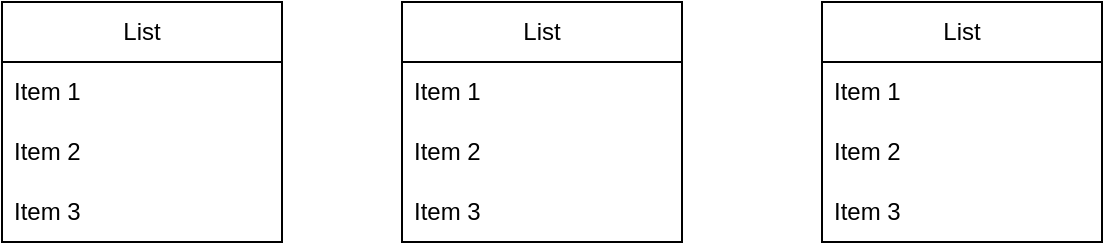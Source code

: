 <mxfile version="20.8.10" type="device"><diagram name="Страница 1" id="gBko60q5Uwo5STv0Pe9m"><mxGraphModel dx="1434" dy="759" grid="1" gridSize="10" guides="1" tooltips="1" connect="1" arrows="1" fold="1" page="1" pageScale="1" pageWidth="827" pageHeight="1169" math="0" shadow="0"><root><mxCell id="0"/><mxCell id="1" parent="0"/><mxCell id="3557GsEXOFc4Pre2co_v-1" value="List" style="swimlane;fontStyle=0;childLayout=stackLayout;horizontal=1;startSize=30;horizontalStack=0;resizeParent=1;resizeParentMax=0;resizeLast=0;collapsible=1;marginBottom=0;whiteSpace=wrap;html=1;" vertex="1" parent="1"><mxGeometry x="110" y="180" width="140" height="120" as="geometry"/></mxCell><mxCell id="3557GsEXOFc4Pre2co_v-2" value="Item 1" style="text;strokeColor=none;fillColor=none;align=left;verticalAlign=middle;spacingLeft=4;spacingRight=4;overflow=hidden;points=[[0,0.5],[1,0.5]];portConstraint=eastwest;rotatable=0;whiteSpace=wrap;html=1;" vertex="1" parent="3557GsEXOFc4Pre2co_v-1"><mxGeometry y="30" width="140" height="30" as="geometry"/></mxCell><mxCell id="3557GsEXOFc4Pre2co_v-3" value="Item 2" style="text;strokeColor=none;fillColor=none;align=left;verticalAlign=middle;spacingLeft=4;spacingRight=4;overflow=hidden;points=[[0,0.5],[1,0.5]];portConstraint=eastwest;rotatable=0;whiteSpace=wrap;html=1;" vertex="1" parent="3557GsEXOFc4Pre2co_v-1"><mxGeometry y="60" width="140" height="30" as="geometry"/></mxCell><mxCell id="3557GsEXOFc4Pre2co_v-4" value="Item 3" style="text;strokeColor=none;fillColor=none;align=left;verticalAlign=middle;spacingLeft=4;spacingRight=4;overflow=hidden;points=[[0,0.5],[1,0.5]];portConstraint=eastwest;rotatable=0;whiteSpace=wrap;html=1;" vertex="1" parent="3557GsEXOFc4Pre2co_v-1"><mxGeometry y="90" width="140" height="30" as="geometry"/></mxCell><mxCell id="3557GsEXOFc4Pre2co_v-5" value="List" style="swimlane;fontStyle=0;childLayout=stackLayout;horizontal=1;startSize=30;horizontalStack=0;resizeParent=1;resizeParentMax=0;resizeLast=0;collapsible=1;marginBottom=0;whiteSpace=wrap;html=1;" vertex="1" parent="1"><mxGeometry x="310" y="180" width="140" height="120" as="geometry"/></mxCell><mxCell id="3557GsEXOFc4Pre2co_v-6" value="Item 1" style="text;strokeColor=none;fillColor=none;align=left;verticalAlign=middle;spacingLeft=4;spacingRight=4;overflow=hidden;points=[[0,0.5],[1,0.5]];portConstraint=eastwest;rotatable=0;whiteSpace=wrap;html=1;" vertex="1" parent="3557GsEXOFc4Pre2co_v-5"><mxGeometry y="30" width="140" height="30" as="geometry"/></mxCell><mxCell id="3557GsEXOFc4Pre2co_v-7" value="Item 2" style="text;strokeColor=none;fillColor=none;align=left;verticalAlign=middle;spacingLeft=4;spacingRight=4;overflow=hidden;points=[[0,0.5],[1,0.5]];portConstraint=eastwest;rotatable=0;whiteSpace=wrap;html=1;" vertex="1" parent="3557GsEXOFc4Pre2co_v-5"><mxGeometry y="60" width="140" height="30" as="geometry"/></mxCell><mxCell id="3557GsEXOFc4Pre2co_v-8" value="Item 3" style="text;strokeColor=none;fillColor=none;align=left;verticalAlign=middle;spacingLeft=4;spacingRight=4;overflow=hidden;points=[[0,0.5],[1,0.5]];portConstraint=eastwest;rotatable=0;whiteSpace=wrap;html=1;" vertex="1" parent="3557GsEXOFc4Pre2co_v-5"><mxGeometry y="90" width="140" height="30" as="geometry"/></mxCell><mxCell id="3557GsEXOFc4Pre2co_v-9" value="List" style="swimlane;fontStyle=0;childLayout=stackLayout;horizontal=1;startSize=30;horizontalStack=0;resizeParent=1;resizeParentMax=0;resizeLast=0;collapsible=1;marginBottom=0;whiteSpace=wrap;html=1;" vertex="1" parent="1"><mxGeometry x="520" y="180" width="140" height="120" as="geometry"/></mxCell><mxCell id="3557GsEXOFc4Pre2co_v-10" value="Item 1" style="text;strokeColor=none;fillColor=none;align=left;verticalAlign=middle;spacingLeft=4;spacingRight=4;overflow=hidden;points=[[0,0.5],[1,0.5]];portConstraint=eastwest;rotatable=0;whiteSpace=wrap;html=1;" vertex="1" parent="3557GsEXOFc4Pre2co_v-9"><mxGeometry y="30" width="140" height="30" as="geometry"/></mxCell><mxCell id="3557GsEXOFc4Pre2co_v-11" value="Item 2" style="text;strokeColor=none;fillColor=none;align=left;verticalAlign=middle;spacingLeft=4;spacingRight=4;overflow=hidden;points=[[0,0.5],[1,0.5]];portConstraint=eastwest;rotatable=0;whiteSpace=wrap;html=1;" vertex="1" parent="3557GsEXOFc4Pre2co_v-9"><mxGeometry y="60" width="140" height="30" as="geometry"/></mxCell><mxCell id="3557GsEXOFc4Pre2co_v-12" value="Item 3" style="text;strokeColor=none;fillColor=none;align=left;verticalAlign=middle;spacingLeft=4;spacingRight=4;overflow=hidden;points=[[0,0.5],[1,0.5]];portConstraint=eastwest;rotatable=0;whiteSpace=wrap;html=1;" vertex="1" parent="3557GsEXOFc4Pre2co_v-9"><mxGeometry y="90" width="140" height="30" as="geometry"/></mxCell></root></mxGraphModel></diagram></mxfile>